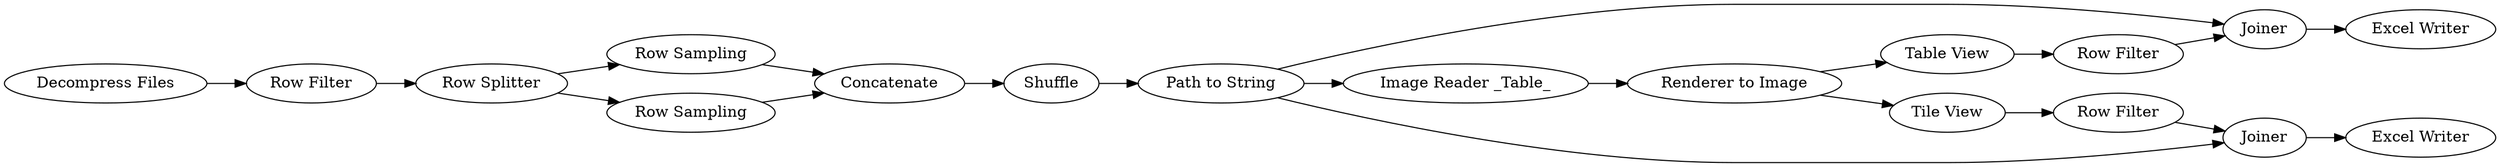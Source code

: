 digraph {
	26 [label="Row Filter"]
	31 [label="Image Reader _Table_"]
	32 [label="Path to String"]
	33 [label="Table View"]
	34 [label="Renderer to Image"]
	35 [label=Shuffle]
	36 [label="Row Splitter"]
	38 [label=Concatenate]
	41 [label="Tile View"]
	44 [label="Row Filter"]
	45 [label="Excel Writer"]
	46 [label=Joiner]
	47 [label="Row Filter"]
	48 [label=Joiner]
	49 [label="Excel Writer"]
	51 [label="Row Sampling"]
	52 [label="Row Sampling"]
	53 [label="Decompress Files"]
	26 -> 36
	31 -> 34
	32 -> 46
	32 -> 48
	32 -> 31
	33 -> 44
	34 -> 33
	34 -> 41
	35 -> 32
	36 -> 52
	36 -> 51
	38 -> 35
	41 -> 47
	44 -> 46
	46 -> 45
	47 -> 48
	48 -> 49
	51 -> 38
	52 -> 38
	53 -> 26
	rankdir=LR
}

